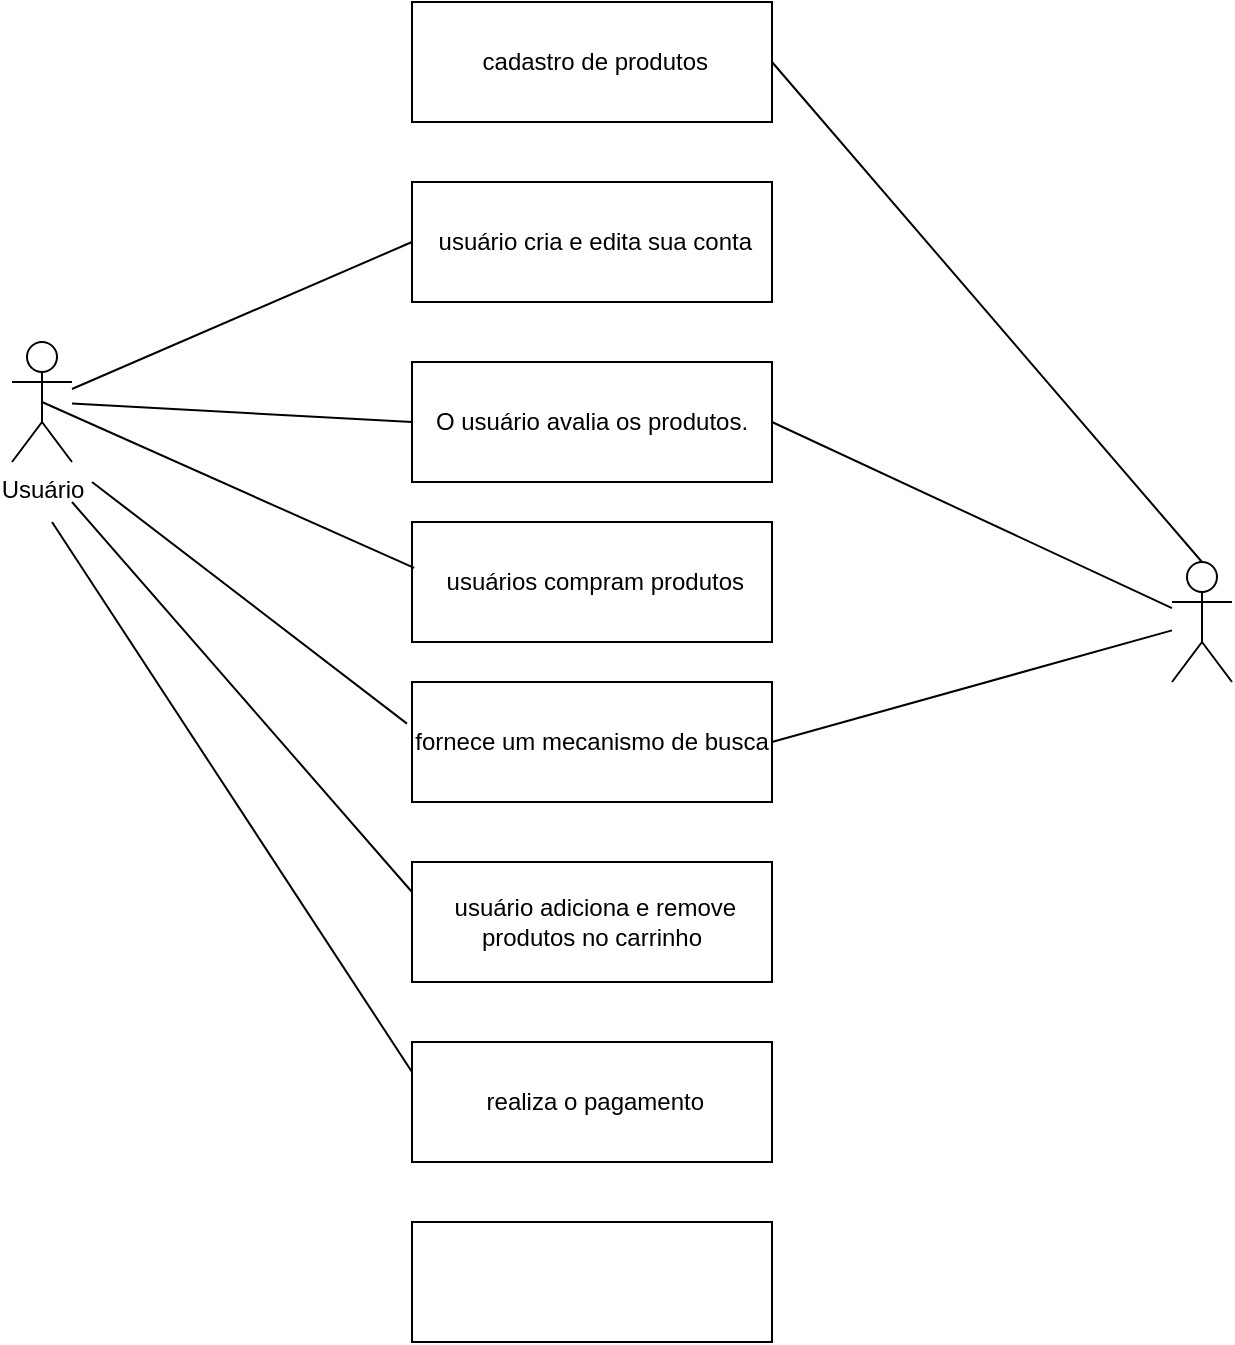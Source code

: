 <mxfile version="26.2.3">
  <diagram name="Página-1" id="Tk7YxRxCbJ7hPoc0xfap">
    <mxGraphModel dx="1142" dy="628" grid="1" gridSize="10" guides="1" tooltips="1" connect="1" arrows="1" fold="1" page="1" pageScale="1" pageWidth="827" pageHeight="1169" math="0" shadow="0">
      <root>
        <mxCell id="0" />
        <mxCell id="1" parent="0" />
        <mxCell id="1BunmHmFQyCwNc0gOEUm-1" value="Usuário" style="shape=umlActor;verticalLabelPosition=bottom;verticalAlign=top;html=1;outlineConnect=0;" parent="1" vertex="1">
          <mxGeometry x="20" y="210" width="30" height="60" as="geometry" />
        </mxCell>
        <mxCell id="1BunmHmFQyCwNc0gOEUm-2" value="&lt;font style=&quot;vertical-align: inherit;&quot;&gt;&lt;font style=&quot;vertical-align: inherit;&quot;&gt;&amp;nbsp;cadastro de produtos&lt;/font&gt;&lt;/font&gt;" style="rounded=0;whiteSpace=wrap;html=1;" parent="1" vertex="1">
          <mxGeometry x="220" y="40" width="180" height="60" as="geometry" />
        </mxCell>
        <mxCell id="1BunmHmFQyCwNc0gOEUm-4" value="" style="endArrow=none;html=1;rounded=0;entryX=0;entryY=0.5;entryDx=0;entryDy=0;" parent="1" source="1BunmHmFQyCwNc0gOEUm-1" target="1BunmHmFQyCwNc0gOEUm-5" edge="1">
          <mxGeometry width="50" height="50" relative="1" as="geometry">
            <mxPoint x="140" y="100" as="sourcePoint" />
            <mxPoint x="190" y="50" as="targetPoint" />
          </mxGeometry>
        </mxCell>
        <mxCell id="1BunmHmFQyCwNc0gOEUm-5" value="&lt;font style=&quot;vertical-align: inherit;&quot;&gt;&lt;font style=&quot;vertical-align: inherit;&quot;&gt;&amp;nbsp;usuário cria e edita sua conta&lt;/font&gt;&lt;/font&gt;" style="rounded=0;whiteSpace=wrap;html=1;" parent="1" vertex="1">
          <mxGeometry x="220" y="130" width="180" height="60" as="geometry" />
        </mxCell>
        <mxCell id="1BunmHmFQyCwNc0gOEUm-6" value="&lt;font style=&quot;vertical-align: inherit;&quot;&gt;&lt;font style=&quot;vertical-align: inherit;&quot;&gt;O usuário avalia os produtos.&lt;/font&gt;&lt;/font&gt;" style="rounded=0;whiteSpace=wrap;html=1;" parent="1" vertex="1">
          <mxGeometry x="220" y="220" width="180" height="60" as="geometry" />
        </mxCell>
        <mxCell id="1BunmHmFQyCwNc0gOEUm-7" value="fornece um mecanismo de busca" style="rounded=0;whiteSpace=wrap;html=1;" parent="1" vertex="1">
          <mxGeometry x="220" y="380" width="180" height="60" as="geometry" />
        </mxCell>
        <mxCell id="1BunmHmFQyCwNc0gOEUm-22" value="&amp;nbsp;usuário adiciona e remove produtos no carrinho" style="rounded=0;whiteSpace=wrap;html=1;" parent="1" vertex="1">
          <mxGeometry x="220" y="470" width="180" height="60" as="geometry" />
        </mxCell>
        <mxCell id="1BunmHmFQyCwNc0gOEUm-27" value="" style="shape=umlActor;verticalLabelPosition=bottom;verticalAlign=top;html=1;outlineConnect=0;" parent="1" vertex="1">
          <mxGeometry x="600" y="320" width="30" height="60" as="geometry" />
        </mxCell>
        <mxCell id="1BunmHmFQyCwNc0gOEUm-30" value="" style="endArrow=none;html=1;rounded=0;exitX=1;exitY=0.5;exitDx=0;exitDy=0;" parent="1" source="1BunmHmFQyCwNc0gOEUm-6" target="1BunmHmFQyCwNc0gOEUm-27" edge="1">
          <mxGeometry width="50" height="50" relative="1" as="geometry">
            <mxPoint x="500" y="210" as="sourcePoint" />
            <mxPoint x="550" y="160" as="targetPoint" />
          </mxGeometry>
        </mxCell>
        <mxCell id="1BunmHmFQyCwNc0gOEUm-34" value="" style="endArrow=none;html=1;rounded=0;entryX=1;entryY=0.5;entryDx=0;entryDy=0;" parent="1" source="1BunmHmFQyCwNc0gOEUm-27" target="1BunmHmFQyCwNc0gOEUm-7" edge="1">
          <mxGeometry width="50" height="50" relative="1" as="geometry">
            <mxPoint x="460" y="520" as="sourcePoint" />
            <mxPoint x="410" y="360" as="targetPoint" />
          </mxGeometry>
        </mxCell>
        <mxCell id="bFvd9d0Dqz4oyHyyxgar-1" value="&lt;font style=&quot;vertical-align: inherit;&quot;&gt;&lt;font style=&quot;vertical-align: inherit;&quot;&gt;&amp;nbsp;usuários compram produtos&lt;/font&gt;&lt;/font&gt;" style="rounded=0;whiteSpace=wrap;html=1;" parent="1" vertex="1">
          <mxGeometry x="220" y="300" width="180" height="60" as="geometry" />
        </mxCell>
        <mxCell id="bFvd9d0Dqz4oyHyyxgar-3" value="" style="endArrow=none;html=1;rounded=0;entryX=0.5;entryY=0.5;entryDx=0;entryDy=0;entryPerimeter=0;exitX=0.006;exitY=0.383;exitDx=0;exitDy=0;exitPerimeter=0;" parent="1" source="bFvd9d0Dqz4oyHyyxgar-1" target="1BunmHmFQyCwNc0gOEUm-1" edge="1">
          <mxGeometry width="50" height="50" relative="1" as="geometry">
            <mxPoint x="390" y="350" as="sourcePoint" />
            <mxPoint x="440" y="300" as="targetPoint" />
          </mxGeometry>
        </mxCell>
        <mxCell id="tZD_lHwBkEGRZCFJ2XJo-1" value="" style="endArrow=none;html=1;rounded=0;entryX=0;entryY=0.5;entryDx=0;entryDy=0;" edge="1" parent="1" source="1BunmHmFQyCwNc0gOEUm-1" target="1BunmHmFQyCwNc0gOEUm-6">
          <mxGeometry width="50" height="50" relative="1" as="geometry">
            <mxPoint x="60" y="120" as="sourcePoint" />
            <mxPoint x="150" y="260" as="targetPoint" />
          </mxGeometry>
        </mxCell>
        <mxCell id="tZD_lHwBkEGRZCFJ2XJo-2" value="" style="endArrow=none;html=1;rounded=0;exitX=1;exitY=0.5;exitDx=0;exitDy=0;entryX=0.5;entryY=0;entryDx=0;entryDy=0;entryPerimeter=0;" edge="1" parent="1" source="1BunmHmFQyCwNc0gOEUm-2" target="1BunmHmFQyCwNc0gOEUm-27">
          <mxGeometry width="50" height="50" relative="1" as="geometry">
            <mxPoint x="460" y="190" as="sourcePoint" />
            <mxPoint x="700" y="566" as="targetPoint" />
            <Array as="points" />
          </mxGeometry>
        </mxCell>
        <mxCell id="tZD_lHwBkEGRZCFJ2XJo-4" value="&amp;nbsp;realiza o pagamento" style="rounded=0;whiteSpace=wrap;html=1;" vertex="1" parent="1">
          <mxGeometry x="220" y="560" width="180" height="60" as="geometry" />
        </mxCell>
        <mxCell id="tZD_lHwBkEGRZCFJ2XJo-8" value="" style="endArrow=none;html=1;rounded=0;exitX=-0.014;exitY=0.347;exitDx=0;exitDy=0;exitPerimeter=0;" edge="1" parent="1" source="1BunmHmFQyCwNc0gOEUm-7">
          <mxGeometry width="50" height="50" relative="1" as="geometry">
            <mxPoint x="166" y="403" as="sourcePoint" />
            <mxPoint x="60" y="280" as="targetPoint" />
          </mxGeometry>
        </mxCell>
        <mxCell id="tZD_lHwBkEGRZCFJ2XJo-10" value="" style="endArrow=none;html=1;rounded=0;exitX=0;exitY=0.25;exitDx=0;exitDy=0;" edge="1" parent="1" source="1BunmHmFQyCwNc0gOEUm-22">
          <mxGeometry width="50" height="50" relative="1" as="geometry">
            <mxPoint x="206" y="493" as="sourcePoint" />
            <mxPoint x="50" y="290" as="targetPoint" />
          </mxGeometry>
        </mxCell>
        <mxCell id="tZD_lHwBkEGRZCFJ2XJo-11" value="" style="endArrow=none;html=1;rounded=0;exitX=0;exitY=0.25;exitDx=0;exitDy=0;" edge="1" parent="1" source="tZD_lHwBkEGRZCFJ2XJo-4">
          <mxGeometry width="50" height="50" relative="1" as="geometry">
            <mxPoint x="177" y="601" as="sourcePoint" />
            <mxPoint x="40" y="300" as="targetPoint" />
          </mxGeometry>
        </mxCell>
        <mxCell id="tZD_lHwBkEGRZCFJ2XJo-12" value="" style="rounded=0;whiteSpace=wrap;html=1;" vertex="1" parent="1">
          <mxGeometry x="220" y="650" width="180" height="60" as="geometry" />
        </mxCell>
      </root>
    </mxGraphModel>
  </diagram>
</mxfile>
